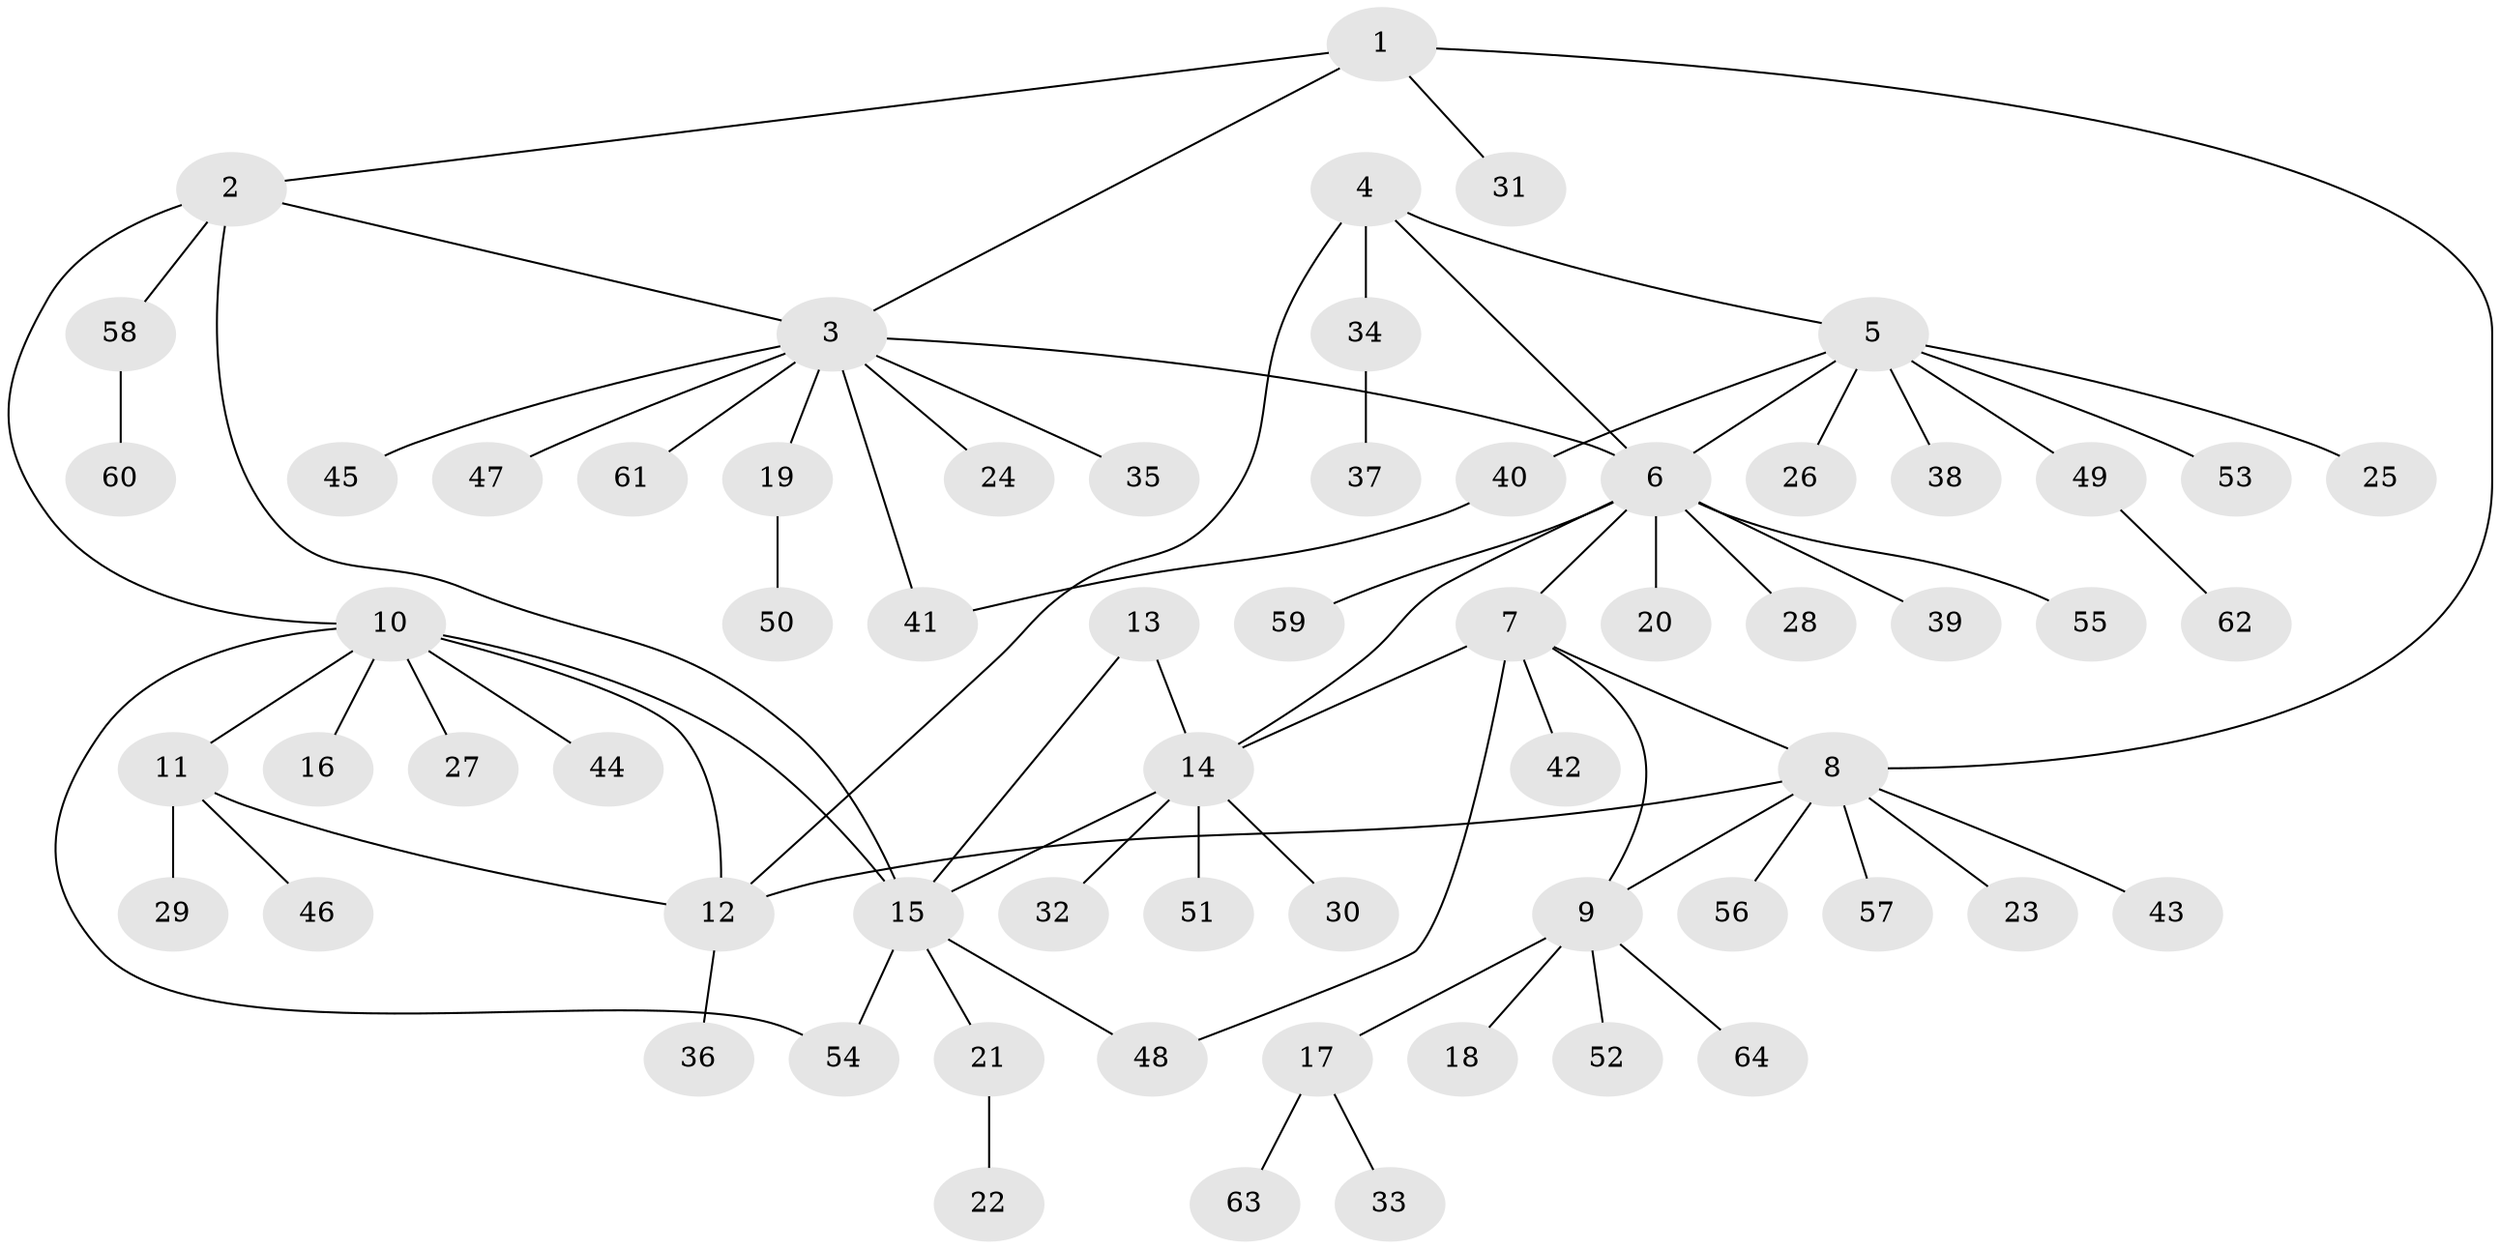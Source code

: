 // coarse degree distribution, {3: 0.10256410256410256, 7: 0.05128205128205128, 9: 0.05128205128205128, 4: 0.05128205128205128, 5: 0.10256410256410256, 2: 0.07692307692307693, 1: 0.5641025641025641}
// Generated by graph-tools (version 1.1) at 2025/52/03/04/25 22:52:21]
// undirected, 64 vertices, 77 edges
graph export_dot {
  node [color=gray90,style=filled];
  1;
  2;
  3;
  4;
  5;
  6;
  7;
  8;
  9;
  10;
  11;
  12;
  13;
  14;
  15;
  16;
  17;
  18;
  19;
  20;
  21;
  22;
  23;
  24;
  25;
  26;
  27;
  28;
  29;
  30;
  31;
  32;
  33;
  34;
  35;
  36;
  37;
  38;
  39;
  40;
  41;
  42;
  43;
  44;
  45;
  46;
  47;
  48;
  49;
  50;
  51;
  52;
  53;
  54;
  55;
  56;
  57;
  58;
  59;
  60;
  61;
  62;
  63;
  64;
  1 -- 2;
  1 -- 3;
  1 -- 8;
  1 -- 31;
  2 -- 3;
  2 -- 10;
  2 -- 15;
  2 -- 58;
  3 -- 6;
  3 -- 19;
  3 -- 24;
  3 -- 35;
  3 -- 41;
  3 -- 45;
  3 -- 47;
  3 -- 61;
  4 -- 5;
  4 -- 6;
  4 -- 12;
  4 -- 34;
  5 -- 6;
  5 -- 25;
  5 -- 26;
  5 -- 38;
  5 -- 40;
  5 -- 49;
  5 -- 53;
  6 -- 7;
  6 -- 14;
  6 -- 20;
  6 -- 28;
  6 -- 39;
  6 -- 55;
  6 -- 59;
  7 -- 8;
  7 -- 9;
  7 -- 14;
  7 -- 42;
  7 -- 48;
  8 -- 9;
  8 -- 12;
  8 -- 23;
  8 -- 43;
  8 -- 56;
  8 -- 57;
  9 -- 17;
  9 -- 18;
  9 -- 52;
  9 -- 64;
  10 -- 11;
  10 -- 12;
  10 -- 15;
  10 -- 16;
  10 -- 27;
  10 -- 44;
  10 -- 54;
  11 -- 12;
  11 -- 29;
  11 -- 46;
  12 -- 36;
  13 -- 14;
  13 -- 15;
  14 -- 15;
  14 -- 30;
  14 -- 32;
  14 -- 51;
  15 -- 21;
  15 -- 48;
  15 -- 54;
  17 -- 33;
  17 -- 63;
  19 -- 50;
  21 -- 22;
  34 -- 37;
  40 -- 41;
  49 -- 62;
  58 -- 60;
}
